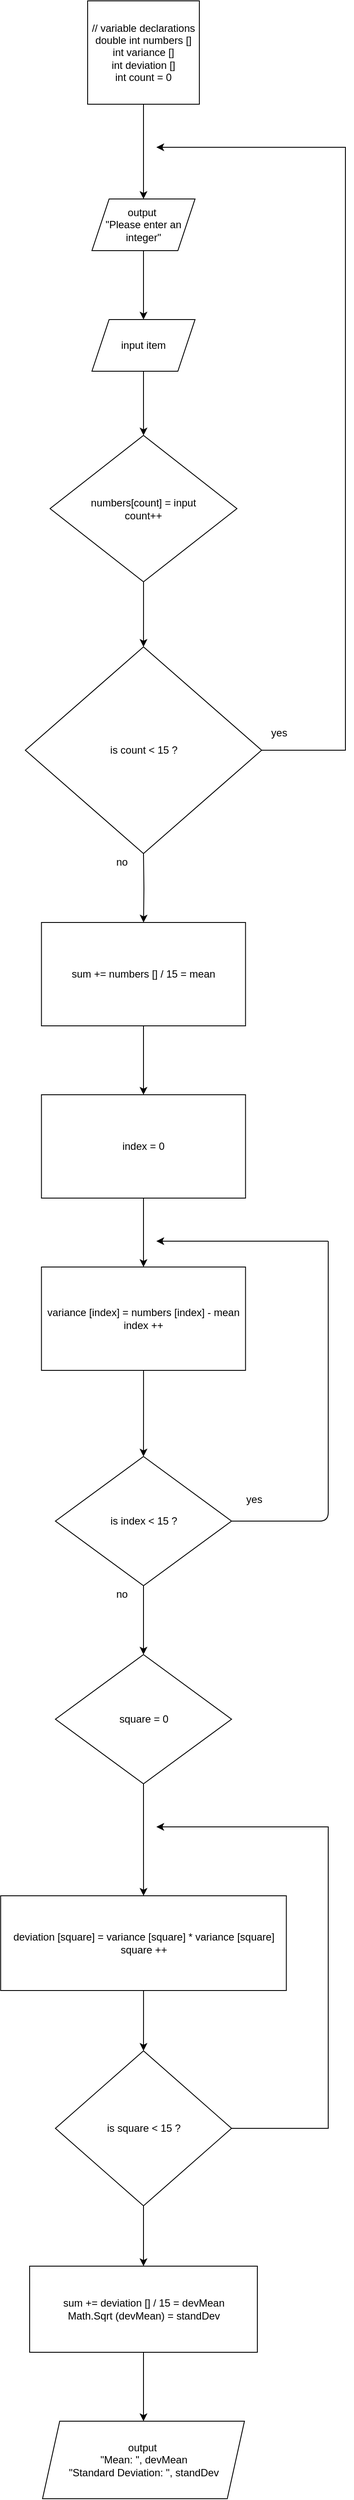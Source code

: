 <mxfile version="13.9.6" type="github">
  <diagram id="C5RBs43oDa-KdzZeNtuy" name="Page-1">
    <mxGraphModel dx="643" dy="930" grid="1" gridSize="10" guides="1" tooltips="1" connect="1" arrows="1" fold="1" page="1" pageScale="1" pageWidth="827" pageHeight="1169" math="0" shadow="0">
      <root>
        <mxCell id="WIyWlLk6GJQsqaUBKTNV-0" />
        <mxCell id="WIyWlLk6GJQsqaUBKTNV-1" parent="WIyWlLk6GJQsqaUBKTNV-0" />
        <mxCell id="s_MwcGzySPGAvET0R7tc-2" value="" style="edgeStyle=orthogonalEdgeStyle;rounded=0;orthogonalLoop=1;jettySize=auto;html=1;" edge="1" parent="WIyWlLk6GJQsqaUBKTNV-1" source="WIyWlLk6GJQsqaUBKTNV-3" target="s_MwcGzySPGAvET0R7tc-1">
          <mxGeometry relative="1" as="geometry" />
        </mxCell>
        <mxCell id="WIyWlLk6GJQsqaUBKTNV-3" value="// variable declarations&lt;br&gt;double int numbers []&lt;br&gt;int variance []&lt;br&gt;int deviation []&lt;br&gt;int count = 0" style="rectangle;whiteSpace=wrap;html=1;fontSize=12;glass=0;strokeWidth=1;shadow=0;" parent="WIyWlLk6GJQsqaUBKTNV-1" vertex="1">
          <mxGeometry x="160" y="80" width="130" height="120" as="geometry" />
        </mxCell>
        <mxCell id="s_MwcGzySPGAvET0R7tc-4" value="" style="edgeStyle=orthogonalEdgeStyle;rounded=0;orthogonalLoop=1;jettySize=auto;html=1;" edge="1" parent="WIyWlLk6GJQsqaUBKTNV-1" source="s_MwcGzySPGAvET0R7tc-1" target="s_MwcGzySPGAvET0R7tc-3">
          <mxGeometry relative="1" as="geometry" />
        </mxCell>
        <mxCell id="s_MwcGzySPGAvET0R7tc-1" value="output&amp;nbsp;&lt;br&gt;&quot;Please enter an integer&quot;" style="shape=parallelogram;perimeter=parallelogramPerimeter;whiteSpace=wrap;html=1;fixedSize=1;shadow=0;strokeWidth=1;glass=0;" vertex="1" parent="WIyWlLk6GJQsqaUBKTNV-1">
          <mxGeometry x="165" y="310" width="120" height="60" as="geometry" />
        </mxCell>
        <mxCell id="s_MwcGzySPGAvET0R7tc-6" value="" style="edgeStyle=orthogonalEdgeStyle;rounded=0;orthogonalLoop=1;jettySize=auto;html=1;" edge="1" parent="WIyWlLk6GJQsqaUBKTNV-1" source="s_MwcGzySPGAvET0R7tc-3" target="s_MwcGzySPGAvET0R7tc-5">
          <mxGeometry relative="1" as="geometry" />
        </mxCell>
        <mxCell id="s_MwcGzySPGAvET0R7tc-3" value="input item" style="shape=parallelogram;perimeter=parallelogramPerimeter;whiteSpace=wrap;html=1;fixedSize=1;shadow=0;strokeWidth=1;glass=0;" vertex="1" parent="WIyWlLk6GJQsqaUBKTNV-1">
          <mxGeometry x="165" y="450" width="120" height="60" as="geometry" />
        </mxCell>
        <mxCell id="s_MwcGzySPGAvET0R7tc-14" value="" style="edgeStyle=orthogonalEdgeStyle;rounded=0;orthogonalLoop=1;jettySize=auto;html=1;" edge="1" parent="WIyWlLk6GJQsqaUBKTNV-1" source="s_MwcGzySPGAvET0R7tc-5">
          <mxGeometry relative="1" as="geometry">
            <mxPoint x="225.0" y="830" as="targetPoint" />
          </mxGeometry>
        </mxCell>
        <mxCell id="s_MwcGzySPGAvET0R7tc-5" value="numbers[count] = input&lt;br&gt;count++" style="rhombus;whiteSpace=wrap;html=1;shadow=0;strokeWidth=1;glass=0;" vertex="1" parent="WIyWlLk6GJQsqaUBKTNV-1">
          <mxGeometry x="116.25" y="584.5" width="217.5" height="170" as="geometry" />
        </mxCell>
        <mxCell id="s_MwcGzySPGAvET0R7tc-11" value="" style="edgeStyle=orthogonalEdgeStyle;rounded=0;orthogonalLoop=1;jettySize=auto;html=1;" edge="1" parent="WIyWlLk6GJQsqaUBKTNV-1" source="s_MwcGzySPGAvET0R7tc-7">
          <mxGeometry relative="1" as="geometry">
            <mxPoint x="240" y="250" as="targetPoint" />
            <Array as="points">
              <mxPoint x="460" y="950" />
              <mxPoint x="460" y="250" />
            </Array>
          </mxGeometry>
        </mxCell>
        <mxCell id="s_MwcGzySPGAvET0R7tc-7" value="is count &amp;lt; 15 ?" style="rhombus;whiteSpace=wrap;html=1;shadow=0;strokeWidth=1;glass=0;" vertex="1" parent="WIyWlLk6GJQsqaUBKTNV-1">
          <mxGeometry x="87.5" y="830" width="275" height="240" as="geometry" />
        </mxCell>
        <mxCell id="s_MwcGzySPGAvET0R7tc-9" value="yes" style="text;html=1;strokeColor=none;fillColor=none;align=center;verticalAlign=middle;whiteSpace=wrap;rounded=0;" vertex="1" parent="WIyWlLk6GJQsqaUBKTNV-1">
          <mxGeometry x="362.5" y="920" width="40" height="20" as="geometry" />
        </mxCell>
        <mxCell id="s_MwcGzySPGAvET0R7tc-23" value="" style="edgeStyle=orthogonalEdgeStyle;rounded=0;orthogonalLoop=1;jettySize=auto;html=1;" edge="1" parent="WIyWlLk6GJQsqaUBKTNV-1" target="s_MwcGzySPGAvET0R7tc-22">
          <mxGeometry relative="1" as="geometry">
            <mxPoint x="225" y="1070" as="sourcePoint" />
          </mxGeometry>
        </mxCell>
        <mxCell id="s_MwcGzySPGAvET0R7tc-15" value="no" style="text;html=1;strokeColor=none;fillColor=none;align=center;verticalAlign=middle;whiteSpace=wrap;rounded=0;" vertex="1" parent="WIyWlLk6GJQsqaUBKTNV-1">
          <mxGeometry x="180" y="1070" width="40" height="20" as="geometry" />
        </mxCell>
        <mxCell id="s_MwcGzySPGAvET0R7tc-25" value="" style="edgeStyle=orthogonalEdgeStyle;rounded=0;orthogonalLoop=1;jettySize=auto;html=1;" edge="1" parent="WIyWlLk6GJQsqaUBKTNV-1" source="s_MwcGzySPGAvET0R7tc-22" target="s_MwcGzySPGAvET0R7tc-24">
          <mxGeometry relative="1" as="geometry" />
        </mxCell>
        <mxCell id="s_MwcGzySPGAvET0R7tc-22" value="sum += numbers [] / 15 = mean" style="rectangle;whiteSpace=wrap;html=1;shadow=0;strokeWidth=1;glass=0;" vertex="1" parent="WIyWlLk6GJQsqaUBKTNV-1">
          <mxGeometry x="106.25" y="1150" width="237.5" height="120" as="geometry" />
        </mxCell>
        <mxCell id="s_MwcGzySPGAvET0R7tc-27" value="" style="edgeStyle=orthogonalEdgeStyle;rounded=0;orthogonalLoop=1;jettySize=auto;html=1;" edge="1" parent="WIyWlLk6GJQsqaUBKTNV-1" source="s_MwcGzySPGAvET0R7tc-24" target="s_MwcGzySPGAvET0R7tc-26">
          <mxGeometry relative="1" as="geometry" />
        </mxCell>
        <mxCell id="s_MwcGzySPGAvET0R7tc-24" value="index = 0" style="rectangle;whiteSpace=wrap;html=1;shadow=0;strokeWidth=1;glass=0;" vertex="1" parent="WIyWlLk6GJQsqaUBKTNV-1">
          <mxGeometry x="106.25" y="1350" width="237.5" height="120" as="geometry" />
        </mxCell>
        <mxCell id="s_MwcGzySPGAvET0R7tc-29" value="" style="edgeStyle=orthogonalEdgeStyle;rounded=0;orthogonalLoop=1;jettySize=auto;html=1;" edge="1" parent="WIyWlLk6GJQsqaUBKTNV-1" source="s_MwcGzySPGAvET0R7tc-26" target="s_MwcGzySPGAvET0R7tc-28">
          <mxGeometry relative="1" as="geometry" />
        </mxCell>
        <mxCell id="s_MwcGzySPGAvET0R7tc-26" value="variance [index] = numbers [index] - mean&lt;br&gt;index ++" style="rectangle;whiteSpace=wrap;html=1;shadow=0;strokeWidth=1;glass=0;" vertex="1" parent="WIyWlLk6GJQsqaUBKTNV-1">
          <mxGeometry x="106.25" y="1550" width="237.5" height="120" as="geometry" />
        </mxCell>
        <mxCell id="s_MwcGzySPGAvET0R7tc-39" value="" style="edgeStyle=orthogonalEdgeStyle;rounded=0;orthogonalLoop=1;jettySize=auto;html=1;" edge="1" parent="WIyWlLk6GJQsqaUBKTNV-1" source="s_MwcGzySPGAvET0R7tc-28" target="s_MwcGzySPGAvET0R7tc-38">
          <mxGeometry relative="1" as="geometry" />
        </mxCell>
        <mxCell id="s_MwcGzySPGAvET0R7tc-28" value="is index &amp;lt; 15 ?" style="rhombus;whiteSpace=wrap;html=1;shadow=0;strokeWidth=1;glass=0;" vertex="1" parent="WIyWlLk6GJQsqaUBKTNV-1">
          <mxGeometry x="122.5" y="1770" width="205" height="150" as="geometry" />
        </mxCell>
        <mxCell id="s_MwcGzySPGAvET0R7tc-30" value="" style="endArrow=none;html=1;exitX=1;exitY=0.5;exitDx=0;exitDy=0;" edge="1" parent="WIyWlLk6GJQsqaUBKTNV-1" source="s_MwcGzySPGAvET0R7tc-28">
          <mxGeometry width="50" height="50" relative="1" as="geometry">
            <mxPoint x="370" y="1680" as="sourcePoint" />
            <mxPoint x="440" y="1520" as="targetPoint" />
            <Array as="points">
              <mxPoint x="440" y="1845" />
            </Array>
          </mxGeometry>
        </mxCell>
        <mxCell id="s_MwcGzySPGAvET0R7tc-31" value="" style="endArrow=classic;html=1;" edge="1" parent="WIyWlLk6GJQsqaUBKTNV-1">
          <mxGeometry width="50" height="50" relative="1" as="geometry">
            <mxPoint x="440" y="1520" as="sourcePoint" />
            <mxPoint x="240" y="1520" as="targetPoint" />
          </mxGeometry>
        </mxCell>
        <mxCell id="s_MwcGzySPGAvET0R7tc-32" value="yes" style="text;html=1;strokeColor=none;fillColor=none;align=center;verticalAlign=middle;whiteSpace=wrap;rounded=0;" vertex="1" parent="WIyWlLk6GJQsqaUBKTNV-1">
          <mxGeometry x="333.75" y="1810" width="40" height="20" as="geometry" />
        </mxCell>
        <mxCell id="s_MwcGzySPGAvET0R7tc-44" value="" style="edgeStyle=orthogonalEdgeStyle;rounded=0;orthogonalLoop=1;jettySize=auto;html=1;" edge="1" parent="WIyWlLk6GJQsqaUBKTNV-1" source="s_MwcGzySPGAvET0R7tc-38" target="s_MwcGzySPGAvET0R7tc-43">
          <mxGeometry relative="1" as="geometry" />
        </mxCell>
        <mxCell id="s_MwcGzySPGAvET0R7tc-38" value="square = 0" style="rhombus;whiteSpace=wrap;html=1;shadow=0;strokeWidth=1;glass=0;" vertex="1" parent="WIyWlLk6GJQsqaUBKTNV-1">
          <mxGeometry x="122.5" y="2000" width="205" height="150" as="geometry" />
        </mxCell>
        <mxCell id="s_MwcGzySPGAvET0R7tc-40" value="no" style="text;html=1;strokeColor=none;fillColor=none;align=center;verticalAlign=middle;whiteSpace=wrap;rounded=0;" vertex="1" parent="WIyWlLk6GJQsqaUBKTNV-1">
          <mxGeometry x="180" y="1920" width="40" height="20" as="geometry" />
        </mxCell>
        <mxCell id="s_MwcGzySPGAvET0R7tc-46" value="" style="edgeStyle=orthogonalEdgeStyle;rounded=0;orthogonalLoop=1;jettySize=auto;html=1;" edge="1" parent="WIyWlLk6GJQsqaUBKTNV-1" source="s_MwcGzySPGAvET0R7tc-43" target="s_MwcGzySPGAvET0R7tc-45">
          <mxGeometry relative="1" as="geometry" />
        </mxCell>
        <mxCell id="s_MwcGzySPGAvET0R7tc-43" value="deviation [square] = variance [square] * variance [square]&lt;br&gt;square ++" style="whiteSpace=wrap;html=1;shadow=0;strokeWidth=1;glass=0;" vertex="1" parent="WIyWlLk6GJQsqaUBKTNV-1">
          <mxGeometry x="58.75" y="2280" width="332.5" height="110" as="geometry" />
        </mxCell>
        <mxCell id="s_MwcGzySPGAvET0R7tc-55" value="" style="edgeStyle=orthogonalEdgeStyle;rounded=0;orthogonalLoop=1;jettySize=auto;html=1;" edge="1" parent="WIyWlLk6GJQsqaUBKTNV-1" source="s_MwcGzySPGAvET0R7tc-45" target="s_MwcGzySPGAvET0R7tc-54">
          <mxGeometry relative="1" as="geometry" />
        </mxCell>
        <mxCell id="s_MwcGzySPGAvET0R7tc-59" value="" style="edgeStyle=orthogonalEdgeStyle;rounded=0;orthogonalLoop=1;jettySize=auto;html=1;" edge="1" parent="WIyWlLk6GJQsqaUBKTNV-1" source="s_MwcGzySPGAvET0R7tc-45">
          <mxGeometry relative="1" as="geometry">
            <mxPoint x="240" y="2200" as="targetPoint" />
            <Array as="points">
              <mxPoint x="430" y="2550" />
              <mxPoint x="430" y="2550" />
              <mxPoint x="440" y="2200" />
            </Array>
          </mxGeometry>
        </mxCell>
        <mxCell id="s_MwcGzySPGAvET0R7tc-45" value="is square &amp;lt; 15 ?" style="rhombus;whiteSpace=wrap;html=1;shadow=0;strokeWidth=1;glass=0;" vertex="1" parent="WIyWlLk6GJQsqaUBKTNV-1">
          <mxGeometry x="122.5" y="2460" width="205" height="180" as="geometry" />
        </mxCell>
        <mxCell id="s_MwcGzySPGAvET0R7tc-57" value="" style="edgeStyle=orthogonalEdgeStyle;rounded=0;orthogonalLoop=1;jettySize=auto;html=1;" edge="1" parent="WIyWlLk6GJQsqaUBKTNV-1" source="s_MwcGzySPGAvET0R7tc-54" target="s_MwcGzySPGAvET0R7tc-56">
          <mxGeometry relative="1" as="geometry" />
        </mxCell>
        <mxCell id="s_MwcGzySPGAvET0R7tc-54" value="sum += deviation [] / 15 = devMean&lt;br&gt;Math.Sqrt (devMean) = standDev" style="whiteSpace=wrap;html=1;shadow=0;strokeWidth=1;glass=0;" vertex="1" parent="WIyWlLk6GJQsqaUBKTNV-1">
          <mxGeometry x="92.5" y="2710" width="265" height="100" as="geometry" />
        </mxCell>
        <mxCell id="s_MwcGzySPGAvET0R7tc-56" value="output&amp;nbsp;&lt;br&gt;&quot;Mean: &quot;, devMean&lt;br&gt;&quot;Standard Deviation: &quot;, standDev" style="shape=parallelogram;perimeter=parallelogramPerimeter;whiteSpace=wrap;html=1;fixedSize=1;shadow=0;strokeWidth=1;glass=0;" vertex="1" parent="WIyWlLk6GJQsqaUBKTNV-1">
          <mxGeometry x="107.5" y="2890" width="235" height="90" as="geometry" />
        </mxCell>
      </root>
    </mxGraphModel>
  </diagram>
</mxfile>
